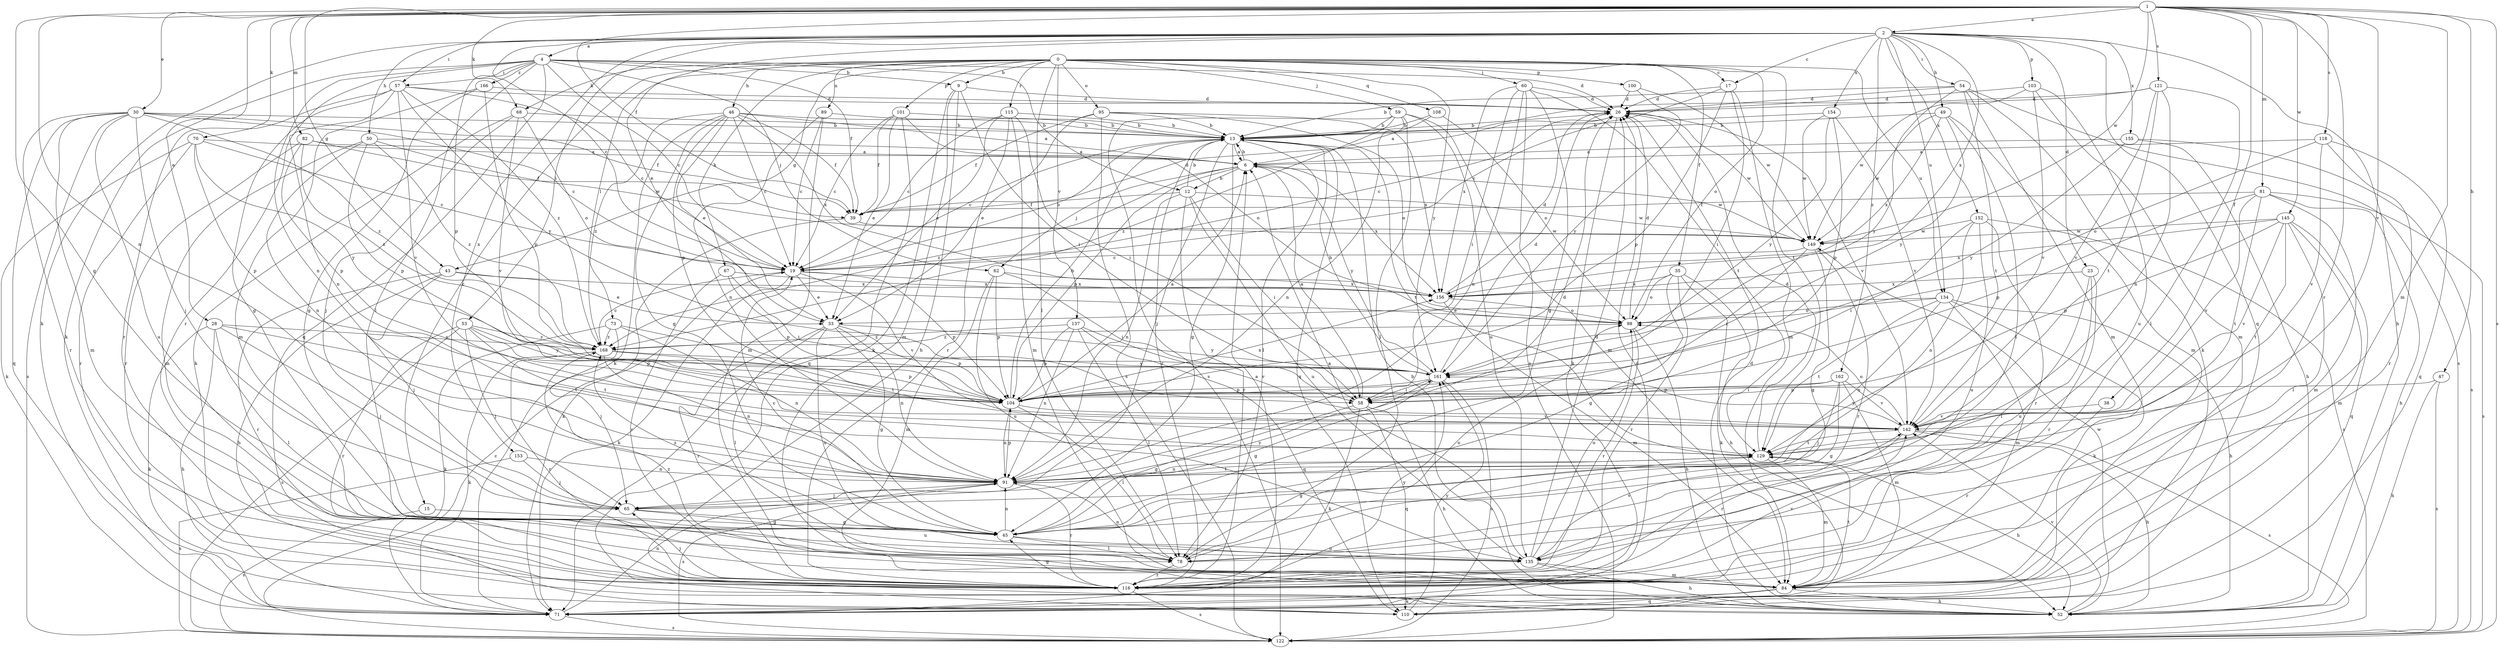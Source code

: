 strict digraph  {
0;
1;
2;
4;
6;
9;
12;
13;
15;
17;
19;
23;
26;
28;
30;
33;
35;
38;
39;
43;
45;
46;
47;
49;
50;
52;
53;
54;
57;
58;
59;
60;
62;
65;
67;
68;
70;
71;
73;
78;
81;
82;
84;
89;
91;
95;
98;
100;
101;
103;
104;
108;
110;
115;
116;
118;
121;
122;
129;
134;
135;
137;
142;
145;
149;
152;
153;
154;
155;
156;
161;
162;
166;
168;
0 -> 9  [label=b];
0 -> 15  [label=c];
0 -> 17  [label=c];
0 -> 35  [label=f];
0 -> 43  [label=g];
0 -> 46  [label=h];
0 -> 59  [label=j];
0 -> 60  [label=j];
0 -> 67  [label=k];
0 -> 68  [label=k];
0 -> 73  [label=l];
0 -> 78  [label=l];
0 -> 89  [label=n];
0 -> 95  [label=o];
0 -> 98  [label=o];
0 -> 100  [label=p];
0 -> 101  [label=p];
0 -> 108  [label=q];
0 -> 115  [label=r];
0 -> 129  [label=t];
0 -> 134  [label=u];
0 -> 137  [label=v];
0 -> 161  [label=y];
1 -> 2  [label=a];
1 -> 28  [label=e];
1 -> 30  [label=e];
1 -> 38  [label=f];
1 -> 39  [label=f];
1 -> 43  [label=g];
1 -> 45  [label=g];
1 -> 47  [label=h];
1 -> 68  [label=k];
1 -> 70  [label=k];
1 -> 81  [label=m];
1 -> 82  [label=m];
1 -> 84  [label=m];
1 -> 91  [label=n];
1 -> 116  [label=r];
1 -> 118  [label=s];
1 -> 121  [label=s];
1 -> 122  [label=s];
1 -> 142  [label=v];
1 -> 145  [label=w];
1 -> 149  [label=w];
2 -> 4  [label=a];
2 -> 17  [label=c];
2 -> 19  [label=c];
2 -> 23  [label=d];
2 -> 33  [label=e];
2 -> 49  [label=h];
2 -> 50  [label=h];
2 -> 52  [label=h];
2 -> 53  [label=i];
2 -> 54  [label=i];
2 -> 57  [label=i];
2 -> 71  [label=k];
2 -> 103  [label=p];
2 -> 110  [label=q];
2 -> 134  [label=u];
2 -> 152  [label=x];
2 -> 153  [label=x];
2 -> 154  [label=x];
2 -> 155  [label=x];
2 -> 156  [label=x];
2 -> 162  [label=z];
4 -> 9  [label=b];
4 -> 12  [label=b];
4 -> 19  [label=c];
4 -> 26  [label=d];
4 -> 39  [label=f];
4 -> 57  [label=i];
4 -> 62  [label=j];
4 -> 71  [label=k];
4 -> 78  [label=l];
4 -> 91  [label=n];
4 -> 104  [label=p];
4 -> 110  [label=q];
4 -> 116  [label=r];
4 -> 166  [label=z];
6 -> 12  [label=b];
6 -> 13  [label=b];
6 -> 62  [label=j];
6 -> 104  [label=p];
6 -> 149  [label=w];
6 -> 156  [label=x];
6 -> 161  [label=y];
6 -> 168  [label=z];
9 -> 26  [label=d];
9 -> 52  [label=h];
9 -> 58  [label=i];
9 -> 71  [label=k];
9 -> 84  [label=m];
12 -> 13  [label=b];
12 -> 39  [label=f];
12 -> 58  [label=i];
12 -> 91  [label=n];
12 -> 116  [label=r];
12 -> 135  [label=u];
12 -> 149  [label=w];
13 -> 6  [label=a];
13 -> 19  [label=c];
13 -> 45  [label=g];
13 -> 65  [label=j];
13 -> 78  [label=l];
13 -> 110  [label=q];
13 -> 116  [label=r];
13 -> 129  [label=t];
15 -> 45  [label=g];
15 -> 122  [label=s];
17 -> 19  [label=c];
17 -> 26  [label=d];
17 -> 58  [label=i];
17 -> 84  [label=m];
17 -> 104  [label=p];
19 -> 13  [label=b];
19 -> 33  [label=e];
19 -> 71  [label=k];
19 -> 104  [label=p];
19 -> 142  [label=v];
19 -> 156  [label=x];
23 -> 78  [label=l];
23 -> 116  [label=r];
23 -> 135  [label=u];
23 -> 156  [label=x];
26 -> 13  [label=b];
26 -> 19  [label=c];
26 -> 71  [label=k];
26 -> 142  [label=v];
26 -> 149  [label=w];
28 -> 52  [label=h];
28 -> 65  [label=j];
28 -> 71  [label=k];
28 -> 78  [label=l];
28 -> 129  [label=t];
28 -> 168  [label=z];
30 -> 13  [label=b];
30 -> 19  [label=c];
30 -> 39  [label=f];
30 -> 65  [label=j];
30 -> 84  [label=m];
30 -> 110  [label=q];
30 -> 116  [label=r];
30 -> 122  [label=s];
30 -> 135  [label=u];
30 -> 168  [label=z];
33 -> 45  [label=g];
33 -> 78  [label=l];
33 -> 91  [label=n];
33 -> 104  [label=p];
33 -> 116  [label=r];
33 -> 135  [label=u];
33 -> 161  [label=y];
35 -> 45  [label=g];
35 -> 52  [label=h];
35 -> 71  [label=k];
35 -> 98  [label=o];
35 -> 116  [label=r];
35 -> 156  [label=x];
38 -> 116  [label=r];
38 -> 142  [label=v];
39 -> 26  [label=d];
39 -> 71  [label=k];
39 -> 149  [label=w];
43 -> 33  [label=e];
43 -> 52  [label=h];
43 -> 65  [label=j];
43 -> 116  [label=r];
43 -> 156  [label=x];
45 -> 19  [label=c];
45 -> 78  [label=l];
45 -> 91  [label=n];
45 -> 135  [label=u];
45 -> 168  [label=z];
46 -> 6  [label=a];
46 -> 13  [label=b];
46 -> 19  [label=c];
46 -> 33  [label=e];
46 -> 39  [label=f];
46 -> 45  [label=g];
46 -> 71  [label=k];
46 -> 104  [label=p];
46 -> 156  [label=x];
46 -> 168  [label=z];
47 -> 52  [label=h];
47 -> 104  [label=p];
47 -> 122  [label=s];
49 -> 13  [label=b];
49 -> 78  [label=l];
49 -> 84  [label=m];
49 -> 149  [label=w];
49 -> 156  [label=x];
49 -> 161  [label=y];
50 -> 6  [label=a];
50 -> 84  [label=m];
50 -> 91  [label=n];
50 -> 104  [label=p];
50 -> 149  [label=w];
50 -> 168  [label=z];
52 -> 13  [label=b];
52 -> 26  [label=d];
52 -> 142  [label=v];
52 -> 149  [label=w];
53 -> 65  [label=j];
53 -> 104  [label=p];
53 -> 116  [label=r];
53 -> 122  [label=s];
53 -> 129  [label=t];
53 -> 161  [label=y];
53 -> 168  [label=z];
54 -> 13  [label=b];
54 -> 26  [label=d];
54 -> 71  [label=k];
54 -> 84  [label=m];
54 -> 122  [label=s];
54 -> 129  [label=t];
54 -> 161  [label=y];
57 -> 19  [label=c];
57 -> 26  [label=d];
57 -> 45  [label=g];
57 -> 91  [label=n];
57 -> 116  [label=r];
57 -> 142  [label=v];
57 -> 161  [label=y];
57 -> 168  [label=z];
58 -> 6  [label=a];
58 -> 45  [label=g];
58 -> 52  [label=h];
58 -> 71  [label=k];
58 -> 110  [label=q];
59 -> 13  [label=b];
59 -> 78  [label=l];
59 -> 84  [label=m];
59 -> 91  [label=n];
59 -> 122  [label=s];
59 -> 135  [label=u];
59 -> 168  [label=z];
60 -> 26  [label=d];
60 -> 45  [label=g];
60 -> 58  [label=i];
60 -> 91  [label=n];
60 -> 122  [label=s];
60 -> 129  [label=t];
60 -> 156  [label=x];
62 -> 58  [label=i];
62 -> 84  [label=m];
62 -> 104  [label=p];
62 -> 135  [label=u];
62 -> 156  [label=x];
65 -> 45  [label=g];
65 -> 135  [label=u];
65 -> 161  [label=y];
67 -> 58  [label=i];
67 -> 104  [label=p];
67 -> 116  [label=r];
67 -> 156  [label=x];
68 -> 13  [label=b];
68 -> 65  [label=j];
68 -> 71  [label=k];
68 -> 98  [label=o];
68 -> 142  [label=v];
70 -> 6  [label=a];
70 -> 19  [label=c];
70 -> 71  [label=k];
70 -> 104  [label=p];
70 -> 116  [label=r];
70 -> 161  [label=y];
71 -> 26  [label=d];
71 -> 91  [label=n];
71 -> 122  [label=s];
73 -> 65  [label=j];
73 -> 71  [label=k];
73 -> 91  [label=n];
73 -> 129  [label=t];
73 -> 168  [label=z];
78 -> 91  [label=n];
78 -> 98  [label=o];
78 -> 116  [label=r];
81 -> 39  [label=f];
81 -> 52  [label=h];
81 -> 84  [label=m];
81 -> 104  [label=p];
81 -> 122  [label=s];
81 -> 129  [label=t];
81 -> 142  [label=v];
82 -> 6  [label=a];
82 -> 39  [label=f];
82 -> 104  [label=p];
82 -> 116  [label=r];
82 -> 168  [label=z];
84 -> 52  [label=h];
84 -> 71  [label=k];
84 -> 110  [label=q];
84 -> 129  [label=t];
84 -> 168  [label=z];
89 -> 13  [label=b];
89 -> 19  [label=c];
89 -> 84  [label=m];
89 -> 91  [label=n];
91 -> 26  [label=d];
91 -> 65  [label=j];
91 -> 104  [label=p];
91 -> 116  [label=r];
91 -> 122  [label=s];
91 -> 129  [label=t];
95 -> 13  [label=b];
95 -> 33  [label=e];
95 -> 39  [label=f];
95 -> 98  [label=o];
95 -> 122  [label=s];
95 -> 156  [label=x];
98 -> 26  [label=d];
98 -> 52  [label=h];
98 -> 116  [label=r];
98 -> 168  [label=z];
100 -> 26  [label=d];
100 -> 149  [label=w];
100 -> 161  [label=y];
101 -> 13  [label=b];
101 -> 19  [label=c];
101 -> 33  [label=e];
101 -> 39  [label=f];
101 -> 98  [label=o];
101 -> 110  [label=q];
103 -> 26  [label=d];
103 -> 84  [label=m];
103 -> 135  [label=u];
103 -> 142  [label=v];
103 -> 149  [label=w];
104 -> 6  [label=a];
104 -> 13  [label=b];
104 -> 78  [label=l];
104 -> 91  [label=n];
104 -> 142  [label=v];
104 -> 156  [label=x];
108 -> 6  [label=a];
108 -> 13  [label=b];
108 -> 98  [label=o];
110 -> 161  [label=y];
115 -> 13  [label=b];
115 -> 19  [label=c];
115 -> 33  [label=e];
115 -> 58  [label=i];
115 -> 84  [label=m];
115 -> 116  [label=r];
116 -> 6  [label=a];
116 -> 45  [label=g];
116 -> 65  [label=j];
116 -> 122  [label=s];
116 -> 142  [label=v];
116 -> 161  [label=y];
118 -> 6  [label=a];
118 -> 98  [label=o];
118 -> 110  [label=q];
118 -> 116  [label=r];
118 -> 142  [label=v];
121 -> 13  [label=b];
121 -> 26  [label=d];
121 -> 78  [label=l];
121 -> 91  [label=n];
121 -> 129  [label=t];
121 -> 142  [label=v];
122 -> 19  [label=c];
129 -> 26  [label=d];
129 -> 45  [label=g];
129 -> 52  [label=h];
129 -> 84  [label=m];
129 -> 91  [label=n];
134 -> 33  [label=e];
134 -> 52  [label=h];
134 -> 71  [label=k];
134 -> 84  [label=m];
134 -> 91  [label=n];
134 -> 98  [label=o];
134 -> 129  [label=t];
135 -> 6  [label=a];
135 -> 26  [label=d];
135 -> 52  [label=h];
135 -> 84  [label=m];
135 -> 98  [label=o];
135 -> 142  [label=v];
137 -> 78  [label=l];
137 -> 91  [label=n];
137 -> 104  [label=p];
137 -> 110  [label=q];
137 -> 142  [label=v];
137 -> 168  [label=z];
142 -> 52  [label=h];
142 -> 98  [label=o];
142 -> 116  [label=r];
142 -> 122  [label=s];
142 -> 129  [label=t];
142 -> 161  [label=y];
145 -> 78  [label=l];
145 -> 84  [label=m];
145 -> 104  [label=p];
145 -> 110  [label=q];
145 -> 129  [label=t];
145 -> 142  [label=v];
145 -> 149  [label=w];
145 -> 156  [label=x];
149 -> 19  [label=c];
149 -> 45  [label=g];
149 -> 58  [label=i];
149 -> 116  [label=r];
152 -> 58  [label=i];
152 -> 91  [label=n];
152 -> 116  [label=r];
152 -> 122  [label=s];
152 -> 135  [label=u];
152 -> 149  [label=w];
153 -> 65  [label=j];
153 -> 91  [label=n];
153 -> 122  [label=s];
154 -> 13  [label=b];
154 -> 104  [label=p];
154 -> 142  [label=v];
154 -> 149  [label=w];
154 -> 161  [label=y];
155 -> 6  [label=a];
155 -> 52  [label=h];
155 -> 122  [label=s];
155 -> 161  [label=y];
156 -> 26  [label=d];
156 -> 84  [label=m];
156 -> 98  [label=o];
161 -> 13  [label=b];
161 -> 26  [label=d];
161 -> 45  [label=g];
161 -> 58  [label=i];
161 -> 104  [label=p];
161 -> 122  [label=s];
162 -> 45  [label=g];
162 -> 58  [label=i];
162 -> 65  [label=j];
162 -> 84  [label=m];
162 -> 104  [label=p];
162 -> 142  [label=v];
166 -> 26  [label=d];
166 -> 45  [label=g];
166 -> 84  [label=m];
166 -> 104  [label=p];
168 -> 19  [label=c];
168 -> 71  [label=k];
168 -> 91  [label=n];
168 -> 104  [label=p];
168 -> 116  [label=r];
168 -> 161  [label=y];
}
